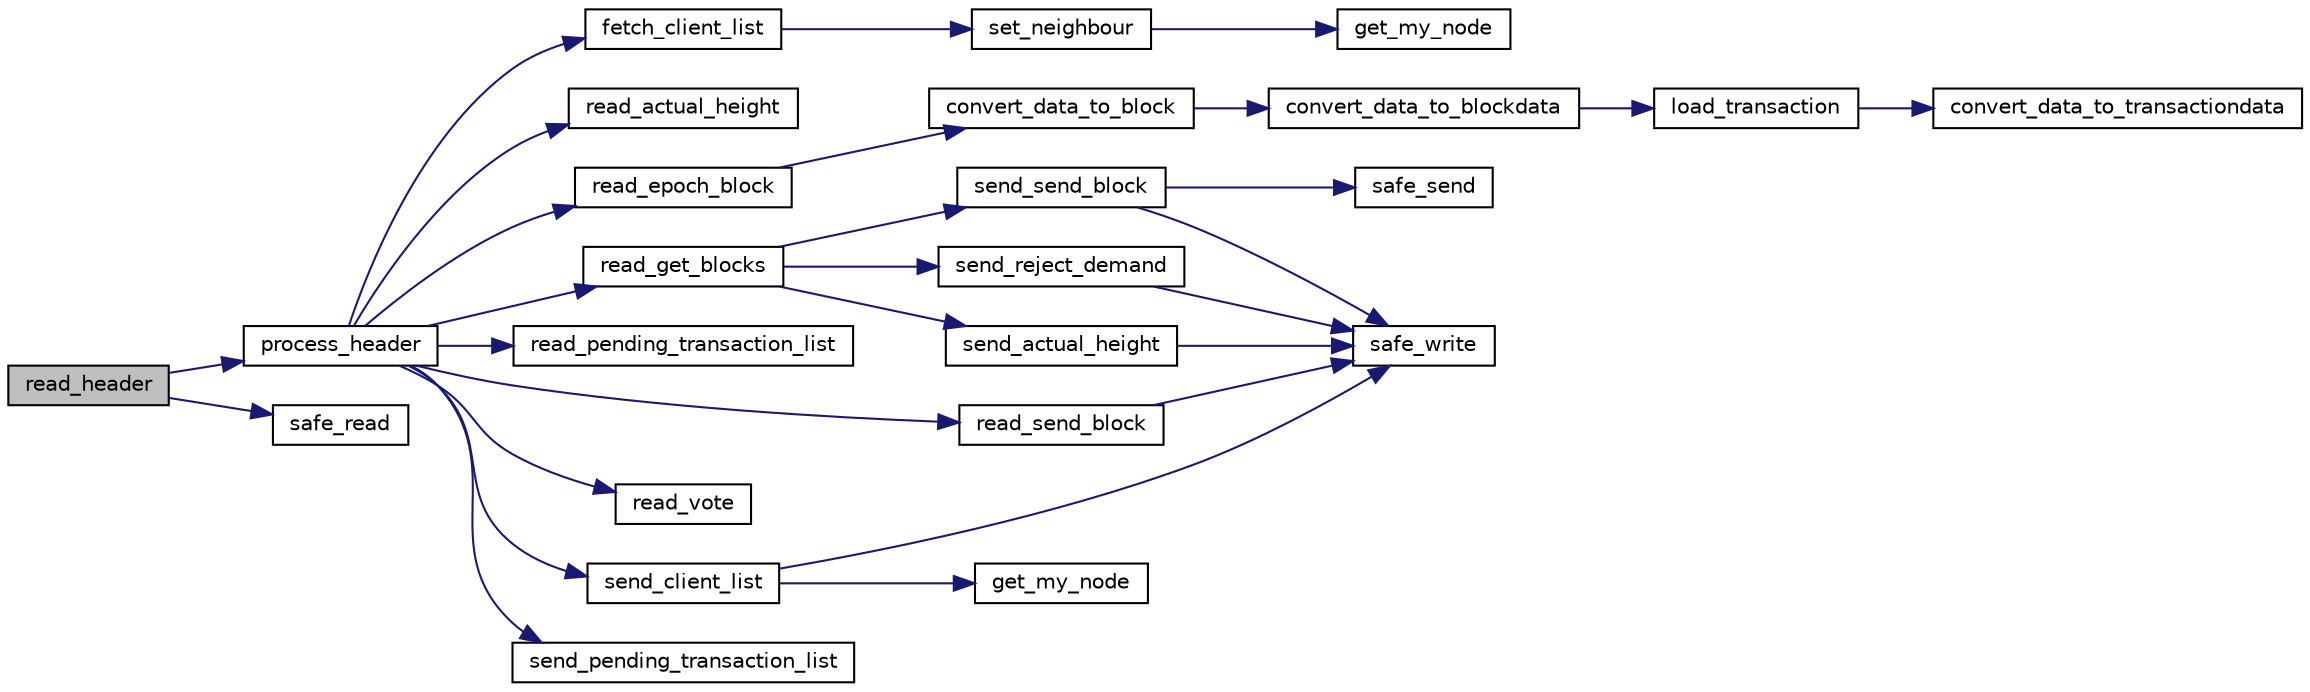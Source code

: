 digraph "read_header"
{
 // LATEX_PDF_SIZE
  edge [fontname="Helvetica",fontsize="10",labelfontname="Helvetica",labelfontsize="10"];
  node [fontname="Helvetica",fontsize="10",shape=record];
  rankdir="LR";
  Node1 [label="read_header",height=0.2,width=0.4,color="black", fillcolor="grey75", style="filled", fontcolor="black",tooltip="Waits a header in 'sockfd', reads it and processes it."];
  Node1 -> Node2 [color="midnightblue",fontsize="10",style="solid",fontname="Helvetica"];
  Node2 [label="process_header",height=0.2,width=0.4,color="black", fillcolor="white", style="filled",URL="$get__data_8c.html#acf73eaf498a41a592973793346c358d7",tooltip=" "];
  Node2 -> Node3 [color="midnightblue",fontsize="10",style="solid",fontname="Helvetica"];
  Node3 [label="fetch_client_list",height=0.2,width=0.4,color="black", fillcolor="white", style="filled",URL="$get__data_8c.html#af1d5dee6718cc61cfb57a036be81dc14",tooltip="Merges my neighbours list with the one sent by 'neighbour_id'."];
  Node3 -> Node4 [color="midnightblue",fontsize="10",style="solid",fontname="Helvetica"];
  Node4 [label="set_neighbour",height=0.2,width=0.4,color="black", fillcolor="white", style="filled",URL="$client_8h.html#a65f3df28a906d619b5f408a26aec7649",tooltip="Sets a neighbour in the client.neightbours section."];
  Node4 -> Node5 [color="midnightblue",fontsize="10",style="solid",fontname="Helvetica"];
  Node5 [label="get_my_node",height=0.2,width=0.4,color="black", fillcolor="white", style="filled",URL="$core_2network_2client_8c.html#a745cc052bf8990bd3189b857a1d29f40",tooltip="Get the my node object."];
  Node2 -> Node6 [color="midnightblue",fontsize="10",style="solid",fontname="Helvetica"];
  Node6 [label="read_actual_height",height=0.2,width=0.4,color="black", fillcolor="white", style="filled",URL="$get__data_8c.html#a3154f22c1670ffd8b602106da7292aa1",tooltip=" "];
  Node2 -> Node7 [color="midnightblue",fontsize="10",style="solid",fontname="Helvetica"];
  Node7 [label="read_epoch_block",height=0.2,width=0.4,color="black", fillcolor="white", style="filled",URL="$get__data_8c.html#a8989114706afc158ef465a1cba2de0dc",tooltip=" "];
  Node7 -> Node8 [color="midnightblue",fontsize="10",style="solid",fontname="Helvetica"];
  Node8 [label="convert_data_to_block",height=0.2,width=0.4,color="black", fillcolor="white", style="filled",URL="$block_8h.html#ada1355f8610cc450d7c8f662dc6a7aef",tooltip=" "];
  Node8 -> Node9 [color="midnightblue",fontsize="10",style="solid",fontname="Helvetica"];
  Node9 [label="convert_data_to_blockdata",height=0.2,width=0.4,color="black", fillcolor="white", style="filled",URL="$block_8c.html#afcda50ce8deb3b381aeb5b88689f919f",tooltip=" "];
  Node9 -> Node10 [color="midnightblue",fontsize="10",style="solid",fontname="Helvetica"];
  Node10 [label="load_transaction",height=0.2,width=0.4,color="black", fillcolor="white", style="filled",URL="$transaction_8h.html#a4f4e33641ff7466e848182ce420827b6",tooltip=" "];
  Node10 -> Node11 [color="midnightblue",fontsize="10",style="solid",fontname="Helvetica"];
  Node11 [label="convert_data_to_transactiondata",height=0.2,width=0.4,color="black", fillcolor="white", style="filled",URL="$transaction_8c.html#a8649ee7d98b5b34c64efa31e274f2534",tooltip=" "];
  Node2 -> Node12 [color="midnightblue",fontsize="10",style="solid",fontname="Helvetica"];
  Node12 [label="read_get_blocks",height=0.2,width=0.4,color="black", fillcolor="white", style="filled",URL="$get__data_8c.html#a631322afdbd098ac36cc0606bb6d0859",tooltip=" "];
  Node12 -> Node13 [color="midnightblue",fontsize="10",style="solid",fontname="Helvetica"];
  Node13 [label="send_actual_height",height=0.2,width=0.4,color="black", fillcolor="white", style="filled",URL="$send__data_8h.html#adb40f883657d52ed3ba313b116cab145",tooltip=" "];
  Node13 -> Node14 [color="midnightblue",fontsize="10",style="solid",fontname="Helvetica"];
  Node14 [label="safe_write",height=0.2,width=0.4,color="black", fillcolor="white", style="filled",URL="$safe_8h.html#a405edff38f586c79822927a3b981e504",tooltip="Writes safely to a file descriptor."];
  Node12 -> Node15 [color="midnightblue",fontsize="10",style="solid",fontname="Helvetica"];
  Node15 [label="send_reject_demand",height=0.2,width=0.4,color="black", fillcolor="white", style="filled",URL="$send__data_8h.html#aa8859ad379bea05c4aa49401434f643b",tooltip=" "];
  Node15 -> Node14 [color="midnightblue",fontsize="10",style="solid",fontname="Helvetica"];
  Node12 -> Node16 [color="midnightblue",fontsize="10",style="solid",fontname="Helvetica"];
  Node16 [label="send_send_block",height=0.2,width=0.4,color="black", fillcolor="white", style="filled",URL="$send__data_8h.html#a531773aa2b9ab63b3bec76fd51600ae8",tooltip=" "];
  Node16 -> Node17 [color="midnightblue",fontsize="10",style="solid",fontname="Helvetica"];
  Node17 [label="safe_send",height=0.2,width=0.4,color="black", fillcolor="white", style="filled",URL="$safe_8h.html#aeb28bdb1609a5e208b7840b471413e81",tooltip="Send safely to a file descriptor."];
  Node16 -> Node14 [color="midnightblue",fontsize="10",style="solid",fontname="Helvetica"];
  Node2 -> Node18 [color="midnightblue",fontsize="10",style="solid",fontname="Helvetica"];
  Node18 [label="read_pending_transaction_list",height=0.2,width=0.4,color="black", fillcolor="white", style="filled",URL="$get__data_8c.html#aae75dee9f4246be80ac9237da1def250",tooltip=" "];
  Node2 -> Node19 [color="midnightblue",fontsize="10",style="solid",fontname="Helvetica"];
  Node19 [label="read_send_block",height=0.2,width=0.4,color="black", fillcolor="white", style="filled",URL="$get__data_8c.html#a303e1f807716bb24a8ea182c2ef15bdf",tooltip=" "];
  Node19 -> Node14 [color="midnightblue",fontsize="10",style="solid",fontname="Helvetica"];
  Node2 -> Node20 [color="midnightblue",fontsize="10",style="solid",fontname="Helvetica"];
  Node20 [label="read_vote",height=0.2,width=0.4,color="black", fillcolor="white", style="filled",URL="$get__data_8c.html#ab2d31b2c412ea95328117b02622dcbf2",tooltip=" "];
  Node2 -> Node21 [color="midnightblue",fontsize="10",style="solid",fontname="Helvetica"];
  Node21 [label="send_client_list",height=0.2,width=0.4,color="black", fillcolor="white", style="filled",URL="$send__data_8h.html#ad9194d475483d8bcc59cc5e1de6fbc0a",tooltip="Sends my client list to a node via 'sockfd'."];
  Node21 -> Node22 [color="midnightblue",fontsize="10",style="solid",fontname="Helvetica"];
  Node22 [label="get_my_node",height=0.2,width=0.4,color="black", fillcolor="white", style="filled",URL="$client_8h.html#a745cc052bf8990bd3189b857a1d29f40",tooltip="Get the my node object."];
  Node21 -> Node14 [color="midnightblue",fontsize="10",style="solid",fontname="Helvetica"];
  Node2 -> Node23 [color="midnightblue",fontsize="10",style="solid",fontname="Helvetica"];
  Node23 [label="send_pending_transaction_list",height=0.2,width=0.4,color="black", fillcolor="white", style="filled",URL="$send__data_8h.html#ada5b316b8b95c3f71e1d3bfcb3ec7d01",tooltip=" "];
  Node1 -> Node24 [color="midnightblue",fontsize="10",style="solid",fontname="Helvetica"];
  Node24 [label="safe_read",height=0.2,width=0.4,color="black", fillcolor="white", style="filled",URL="$safe_8h.html#a5cdb8f1fd0a2b177164e88074639a648",tooltip="Reads safely in a file descriptor until '\\r\\n\\r\\n'."];
}
